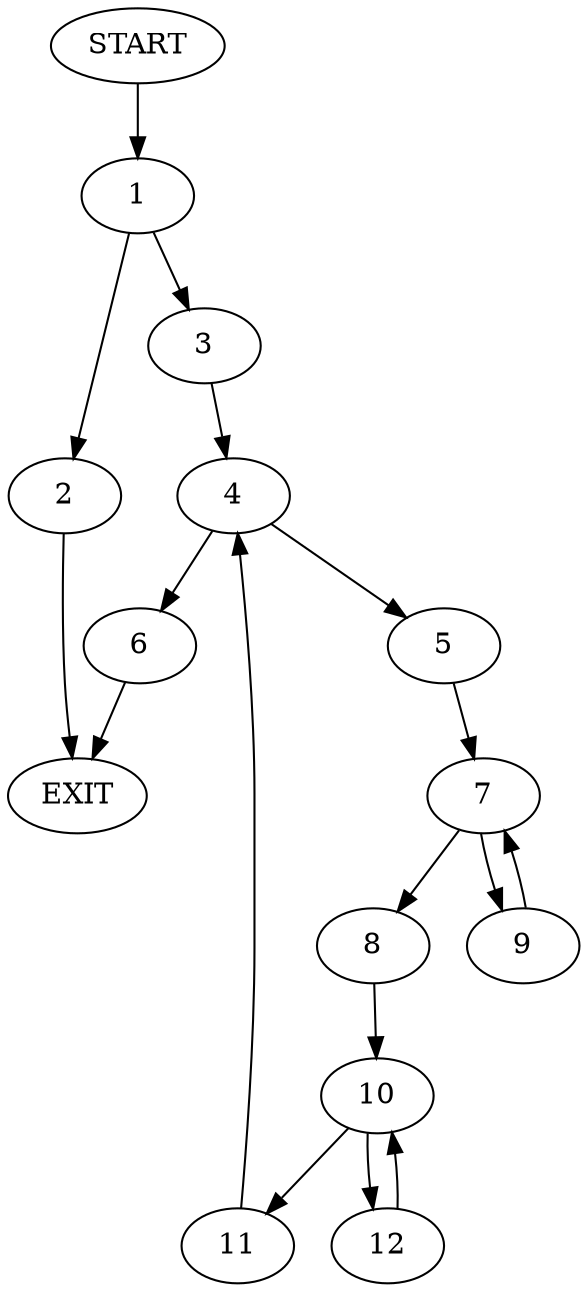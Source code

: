 digraph {
0 [label="START"]
13 [label="EXIT"]
0 -> 1
1 -> 2
1 -> 3
2 -> 13
3 -> 4
4 -> 5
4 -> 6
6 -> 13
5 -> 7
7 -> 8
7 -> 9
8 -> 10
9 -> 7
10 -> 11
10 -> 12
11 -> 4
12 -> 10
}
